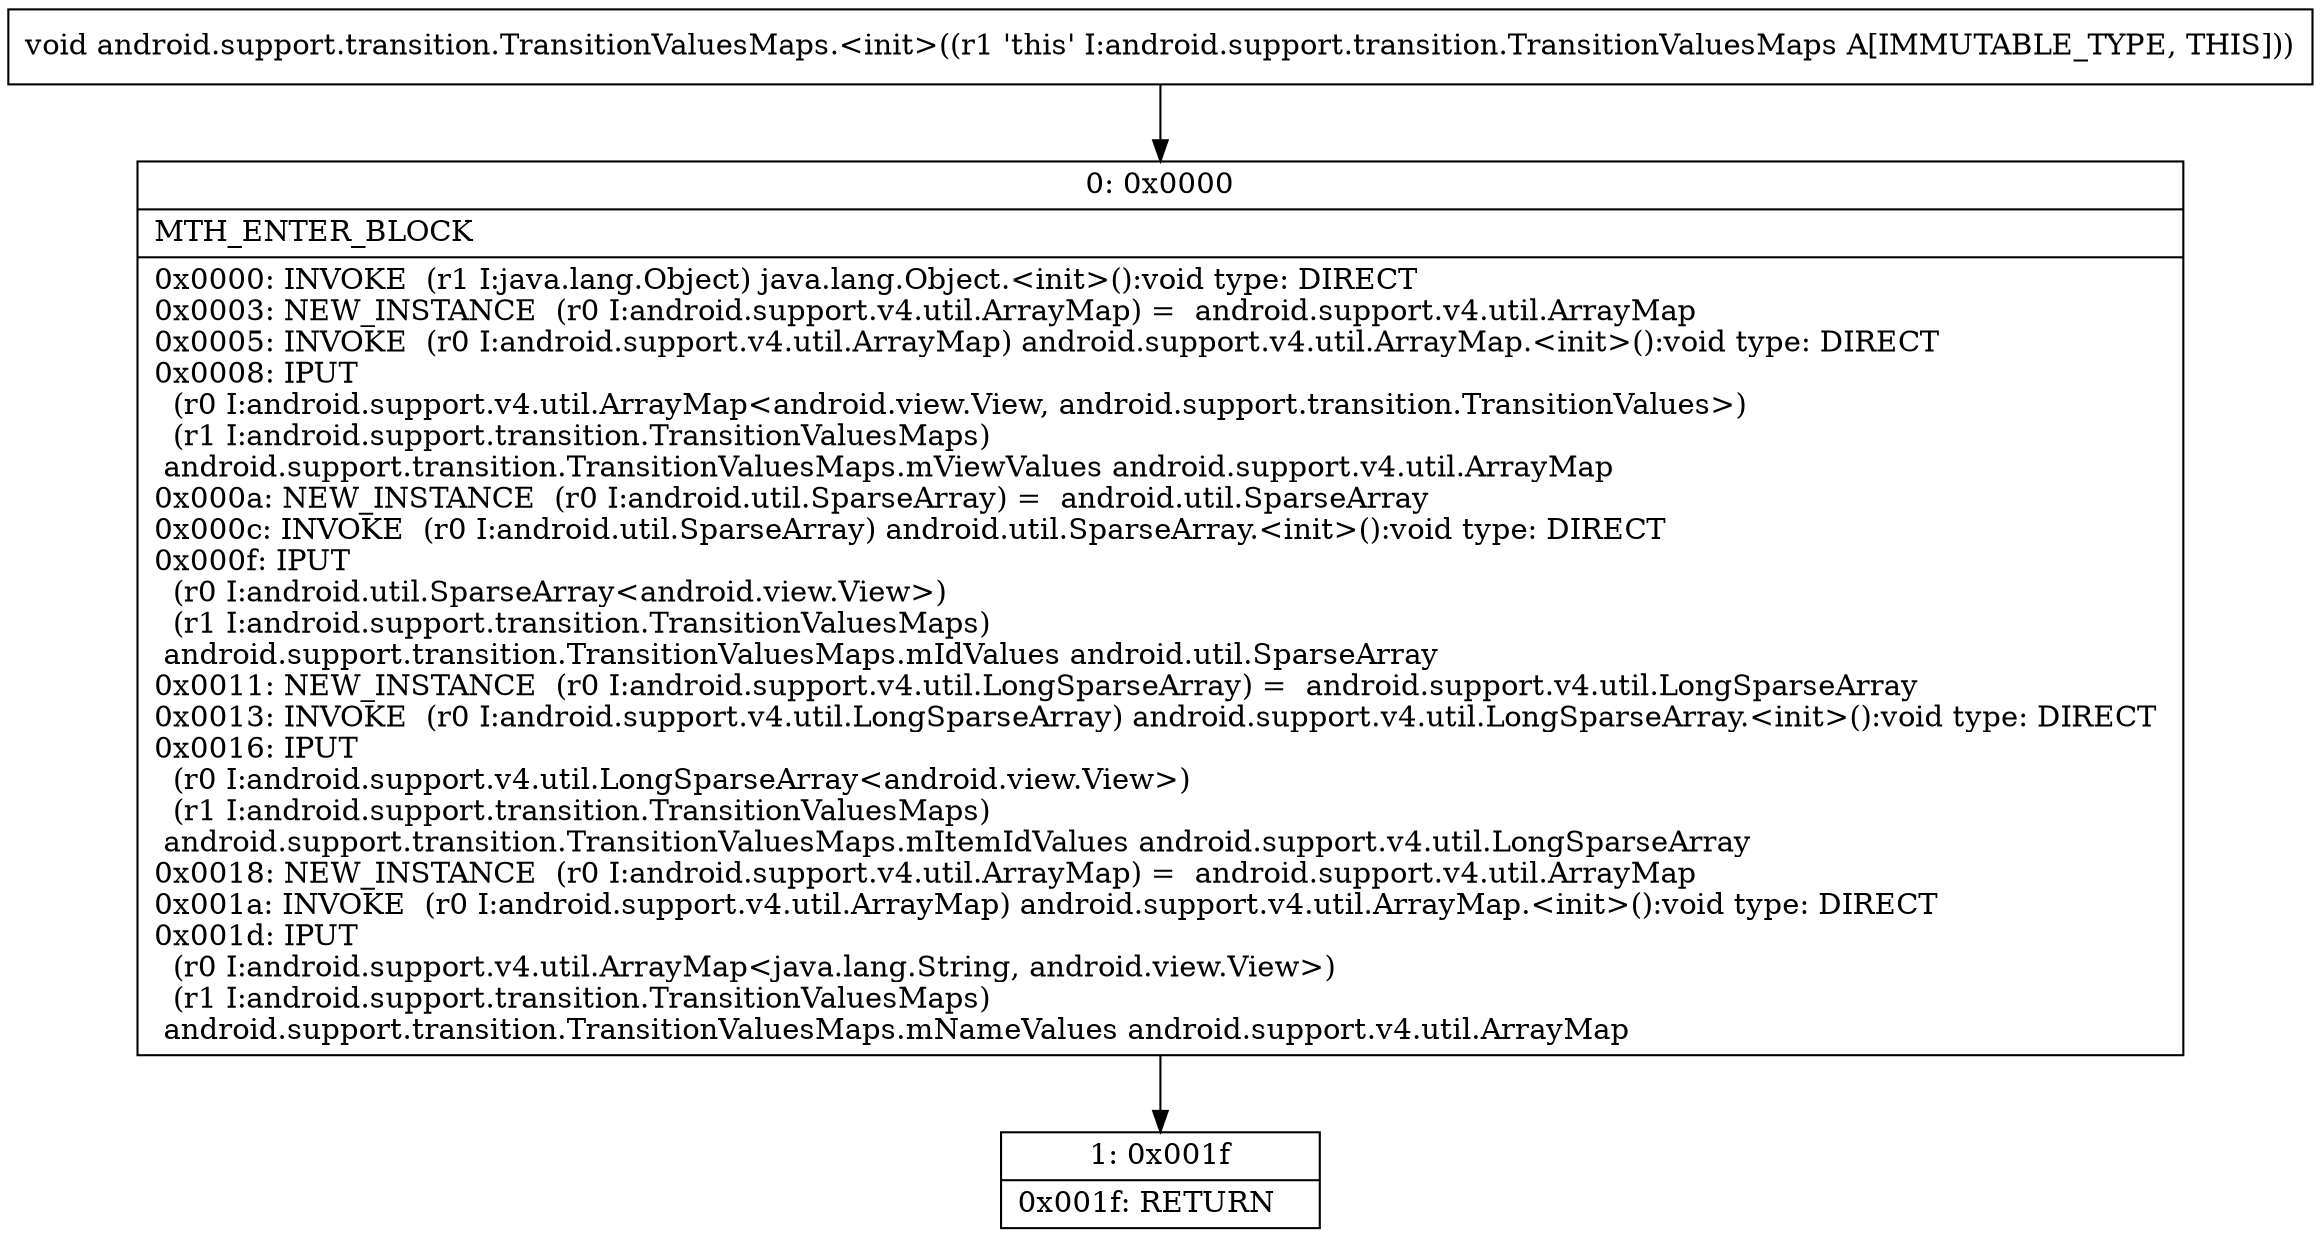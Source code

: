 digraph "CFG forandroid.support.transition.TransitionValuesMaps.\<init\>()V" {
Node_0 [shape=record,label="{0\:\ 0x0000|MTH_ENTER_BLOCK\l|0x0000: INVOKE  (r1 I:java.lang.Object) java.lang.Object.\<init\>():void type: DIRECT \l0x0003: NEW_INSTANCE  (r0 I:android.support.v4.util.ArrayMap) =  android.support.v4.util.ArrayMap \l0x0005: INVOKE  (r0 I:android.support.v4.util.ArrayMap) android.support.v4.util.ArrayMap.\<init\>():void type: DIRECT \l0x0008: IPUT  \l  (r0 I:android.support.v4.util.ArrayMap\<android.view.View, android.support.transition.TransitionValues\>)\l  (r1 I:android.support.transition.TransitionValuesMaps)\l android.support.transition.TransitionValuesMaps.mViewValues android.support.v4.util.ArrayMap \l0x000a: NEW_INSTANCE  (r0 I:android.util.SparseArray) =  android.util.SparseArray \l0x000c: INVOKE  (r0 I:android.util.SparseArray) android.util.SparseArray.\<init\>():void type: DIRECT \l0x000f: IPUT  \l  (r0 I:android.util.SparseArray\<android.view.View\>)\l  (r1 I:android.support.transition.TransitionValuesMaps)\l android.support.transition.TransitionValuesMaps.mIdValues android.util.SparseArray \l0x0011: NEW_INSTANCE  (r0 I:android.support.v4.util.LongSparseArray) =  android.support.v4.util.LongSparseArray \l0x0013: INVOKE  (r0 I:android.support.v4.util.LongSparseArray) android.support.v4.util.LongSparseArray.\<init\>():void type: DIRECT \l0x0016: IPUT  \l  (r0 I:android.support.v4.util.LongSparseArray\<android.view.View\>)\l  (r1 I:android.support.transition.TransitionValuesMaps)\l android.support.transition.TransitionValuesMaps.mItemIdValues android.support.v4.util.LongSparseArray \l0x0018: NEW_INSTANCE  (r0 I:android.support.v4.util.ArrayMap) =  android.support.v4.util.ArrayMap \l0x001a: INVOKE  (r0 I:android.support.v4.util.ArrayMap) android.support.v4.util.ArrayMap.\<init\>():void type: DIRECT \l0x001d: IPUT  \l  (r0 I:android.support.v4.util.ArrayMap\<java.lang.String, android.view.View\>)\l  (r1 I:android.support.transition.TransitionValuesMaps)\l android.support.transition.TransitionValuesMaps.mNameValues android.support.v4.util.ArrayMap \l}"];
Node_1 [shape=record,label="{1\:\ 0x001f|0x001f: RETURN   \l}"];
MethodNode[shape=record,label="{void android.support.transition.TransitionValuesMaps.\<init\>((r1 'this' I:android.support.transition.TransitionValuesMaps A[IMMUTABLE_TYPE, THIS])) }"];
MethodNode -> Node_0;
Node_0 -> Node_1;
}

